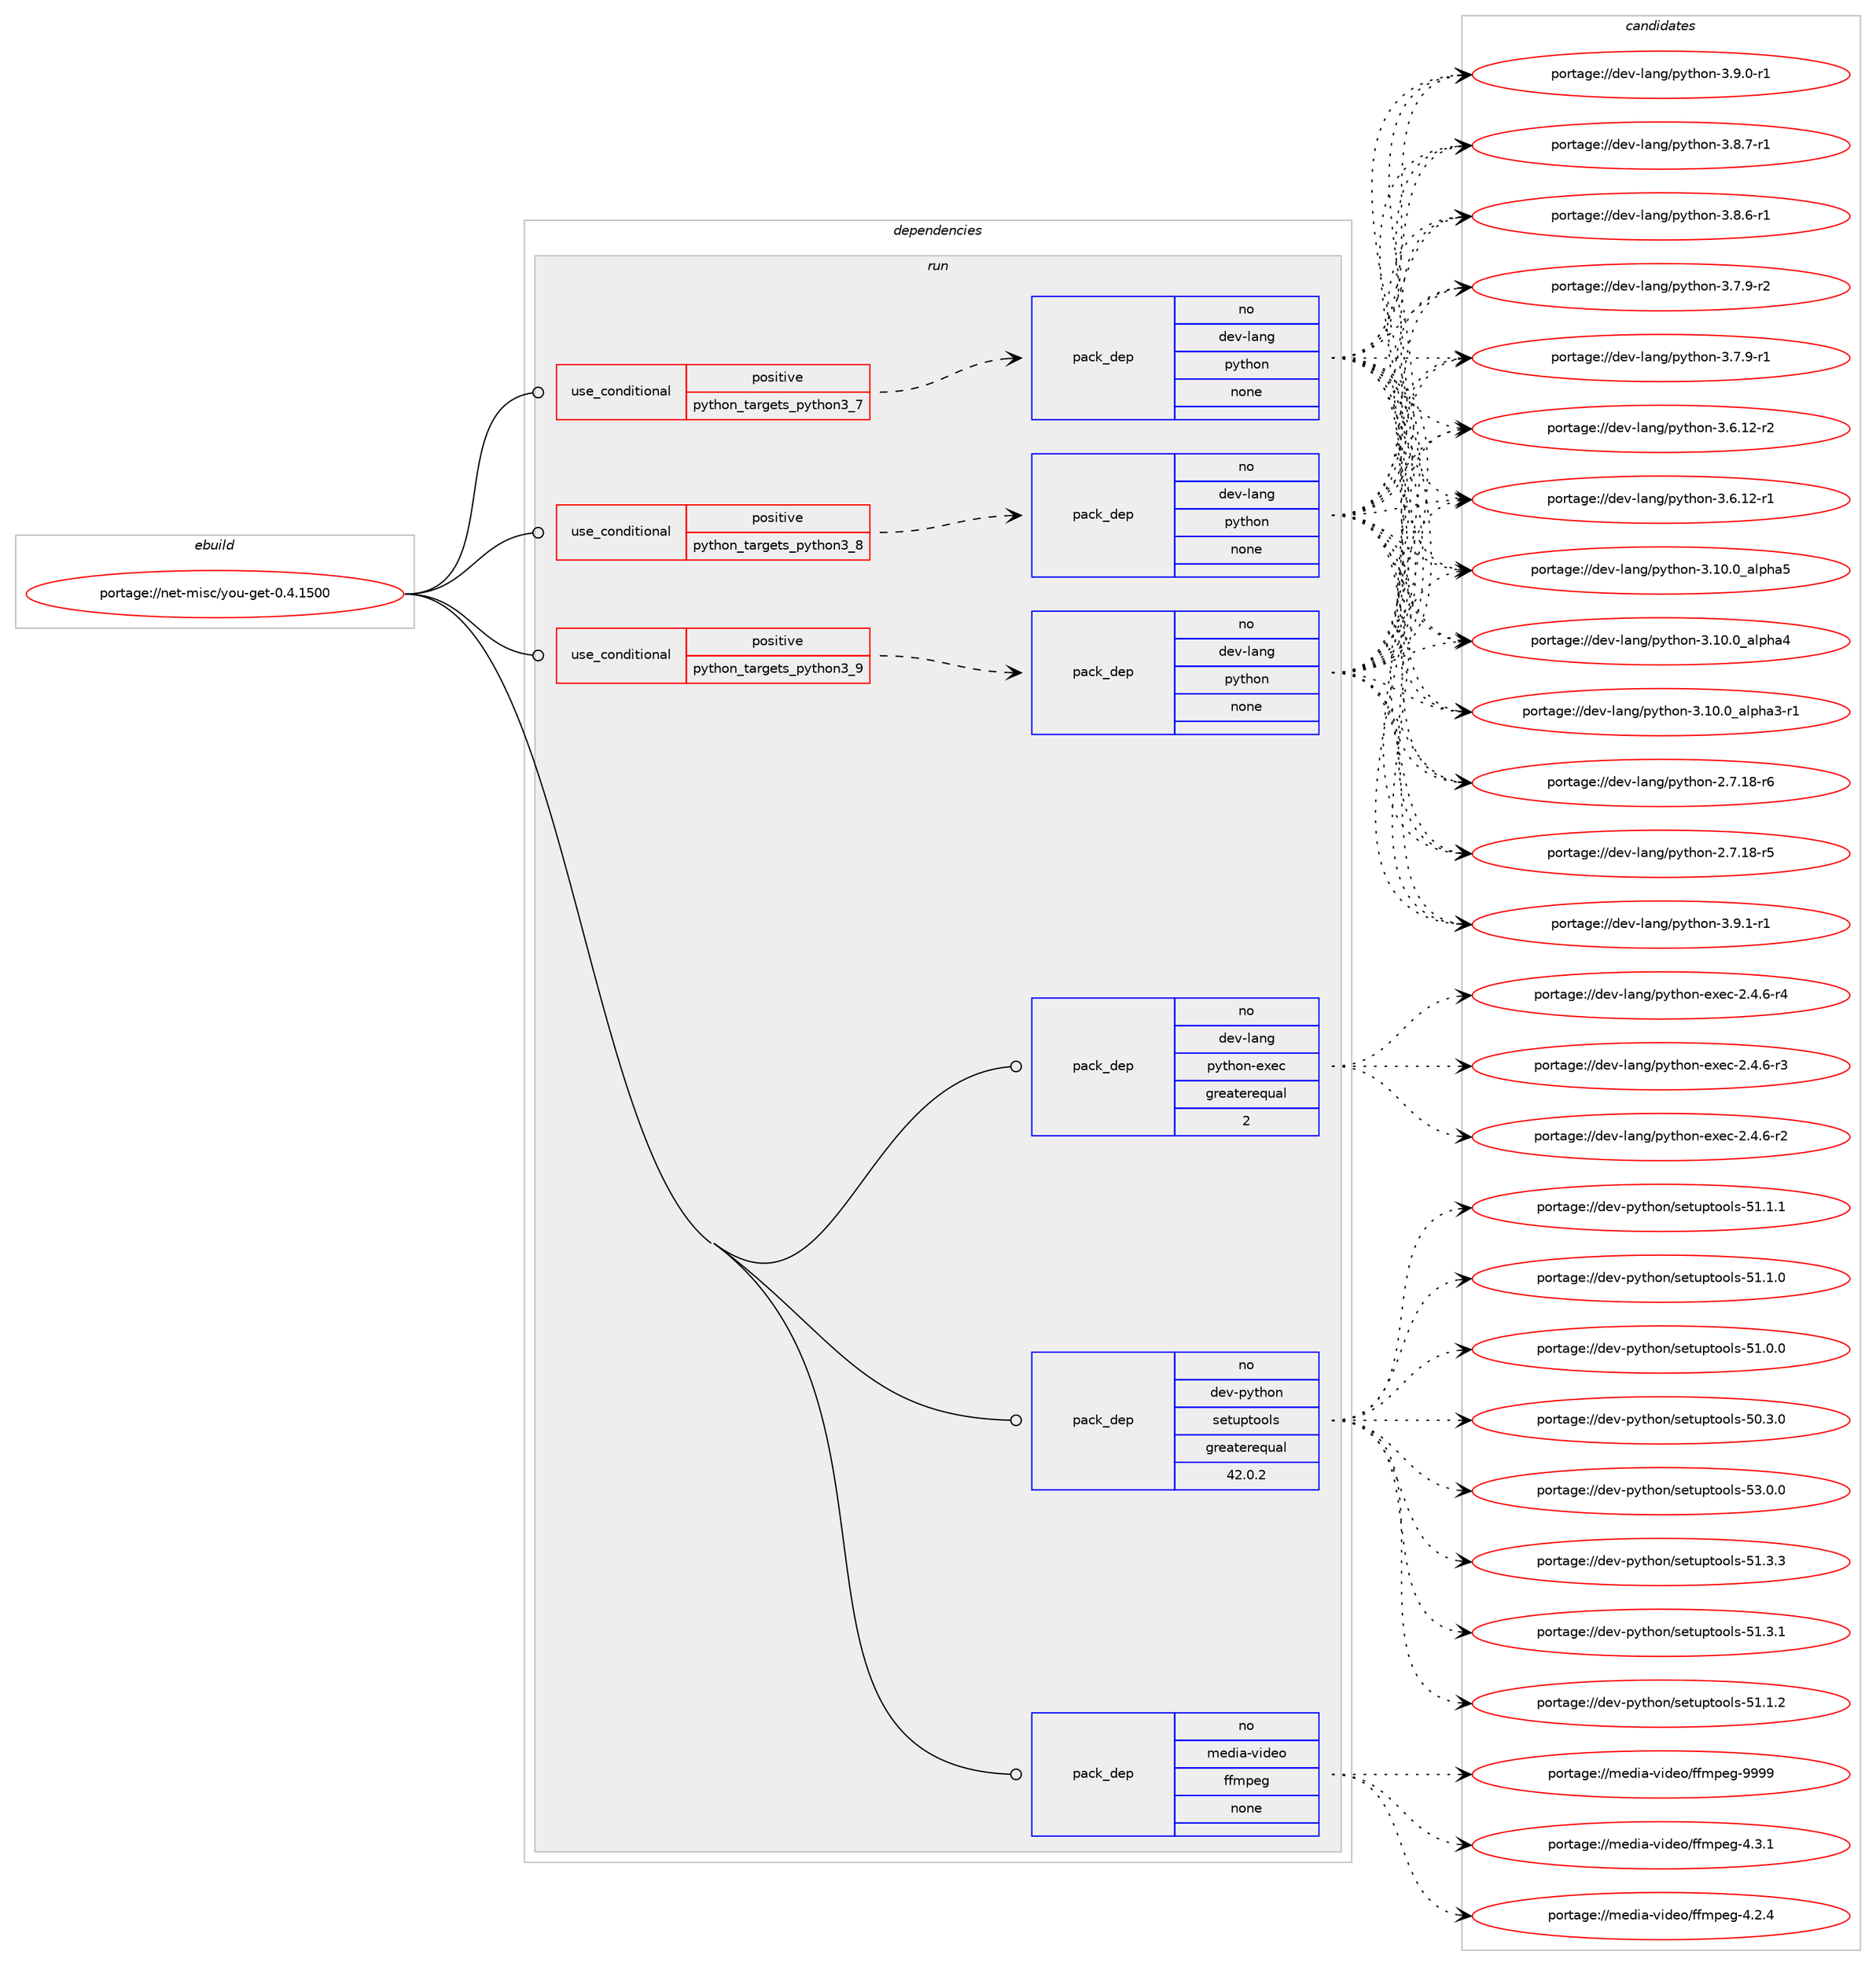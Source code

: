 digraph prolog {

# *************
# Graph options
# *************

newrank=true;
concentrate=true;
compound=true;
graph [rankdir=LR,fontname=Helvetica,fontsize=10,ranksep=1.5];#, ranksep=2.5, nodesep=0.2];
edge  [arrowhead=vee];
node  [fontname=Helvetica,fontsize=10];

# **********
# The ebuild
# **********

subgraph cluster_leftcol {
color=gray;
rank=same;
label=<<i>ebuild</i>>;
id [label="portage://net-misc/you-get-0.4.1500", color=red, width=4, href="../net-misc/you-get-0.4.1500.svg"];
}

# ****************
# The dependencies
# ****************

subgraph cluster_midcol {
color=gray;
label=<<i>dependencies</i>>;
subgraph cluster_compile {
fillcolor="#eeeeee";
style=filled;
label=<<i>compile</i>>;
}
subgraph cluster_compileandrun {
fillcolor="#eeeeee";
style=filled;
label=<<i>compile and run</i>>;
}
subgraph cluster_run {
fillcolor="#eeeeee";
style=filled;
label=<<i>run</i>>;
subgraph cond7063 {
dependency23105 [label=<<TABLE BORDER="0" CELLBORDER="1" CELLSPACING="0" CELLPADDING="4"><TR><TD ROWSPAN="3" CELLPADDING="10">use_conditional</TD></TR><TR><TD>positive</TD></TR><TR><TD>python_targets_python3_7</TD></TR></TABLE>>, shape=none, color=red];
subgraph pack15865 {
dependency23106 [label=<<TABLE BORDER="0" CELLBORDER="1" CELLSPACING="0" CELLPADDING="4" WIDTH="220"><TR><TD ROWSPAN="6" CELLPADDING="30">pack_dep</TD></TR><TR><TD WIDTH="110">no</TD></TR><TR><TD>dev-lang</TD></TR><TR><TD>python</TD></TR><TR><TD>none</TD></TR><TR><TD></TD></TR></TABLE>>, shape=none, color=blue];
}
dependency23105:e -> dependency23106:w [weight=20,style="dashed",arrowhead="vee"];
}
id:e -> dependency23105:w [weight=20,style="solid",arrowhead="odot"];
subgraph cond7064 {
dependency23107 [label=<<TABLE BORDER="0" CELLBORDER="1" CELLSPACING="0" CELLPADDING="4"><TR><TD ROWSPAN="3" CELLPADDING="10">use_conditional</TD></TR><TR><TD>positive</TD></TR><TR><TD>python_targets_python3_8</TD></TR></TABLE>>, shape=none, color=red];
subgraph pack15866 {
dependency23108 [label=<<TABLE BORDER="0" CELLBORDER="1" CELLSPACING="0" CELLPADDING="4" WIDTH="220"><TR><TD ROWSPAN="6" CELLPADDING="30">pack_dep</TD></TR><TR><TD WIDTH="110">no</TD></TR><TR><TD>dev-lang</TD></TR><TR><TD>python</TD></TR><TR><TD>none</TD></TR><TR><TD></TD></TR></TABLE>>, shape=none, color=blue];
}
dependency23107:e -> dependency23108:w [weight=20,style="dashed",arrowhead="vee"];
}
id:e -> dependency23107:w [weight=20,style="solid",arrowhead="odot"];
subgraph cond7065 {
dependency23109 [label=<<TABLE BORDER="0" CELLBORDER="1" CELLSPACING="0" CELLPADDING="4"><TR><TD ROWSPAN="3" CELLPADDING="10">use_conditional</TD></TR><TR><TD>positive</TD></TR><TR><TD>python_targets_python3_9</TD></TR></TABLE>>, shape=none, color=red];
subgraph pack15867 {
dependency23110 [label=<<TABLE BORDER="0" CELLBORDER="1" CELLSPACING="0" CELLPADDING="4" WIDTH="220"><TR><TD ROWSPAN="6" CELLPADDING="30">pack_dep</TD></TR><TR><TD WIDTH="110">no</TD></TR><TR><TD>dev-lang</TD></TR><TR><TD>python</TD></TR><TR><TD>none</TD></TR><TR><TD></TD></TR></TABLE>>, shape=none, color=blue];
}
dependency23109:e -> dependency23110:w [weight=20,style="dashed",arrowhead="vee"];
}
id:e -> dependency23109:w [weight=20,style="solid",arrowhead="odot"];
subgraph pack15868 {
dependency23111 [label=<<TABLE BORDER="0" CELLBORDER="1" CELLSPACING="0" CELLPADDING="4" WIDTH="220"><TR><TD ROWSPAN="6" CELLPADDING="30">pack_dep</TD></TR><TR><TD WIDTH="110">no</TD></TR><TR><TD>dev-lang</TD></TR><TR><TD>python-exec</TD></TR><TR><TD>greaterequal</TD></TR><TR><TD>2</TD></TR></TABLE>>, shape=none, color=blue];
}
id:e -> dependency23111:w [weight=20,style="solid",arrowhead="odot"];
subgraph pack15869 {
dependency23112 [label=<<TABLE BORDER="0" CELLBORDER="1" CELLSPACING="0" CELLPADDING="4" WIDTH="220"><TR><TD ROWSPAN="6" CELLPADDING="30">pack_dep</TD></TR><TR><TD WIDTH="110">no</TD></TR><TR><TD>dev-python</TD></TR><TR><TD>setuptools</TD></TR><TR><TD>greaterequal</TD></TR><TR><TD>42.0.2</TD></TR></TABLE>>, shape=none, color=blue];
}
id:e -> dependency23112:w [weight=20,style="solid",arrowhead="odot"];
subgraph pack15870 {
dependency23113 [label=<<TABLE BORDER="0" CELLBORDER="1" CELLSPACING="0" CELLPADDING="4" WIDTH="220"><TR><TD ROWSPAN="6" CELLPADDING="30">pack_dep</TD></TR><TR><TD WIDTH="110">no</TD></TR><TR><TD>media-video</TD></TR><TR><TD>ffmpeg</TD></TR><TR><TD>none</TD></TR><TR><TD></TD></TR></TABLE>>, shape=none, color=blue];
}
id:e -> dependency23113:w [weight=20,style="solid",arrowhead="odot"];
}
}

# **************
# The candidates
# **************

subgraph cluster_choices {
rank=same;
color=gray;
label=<<i>candidates</i>>;

subgraph choice15865 {
color=black;
nodesep=1;
choice1001011184510897110103471121211161041111104551465746494511449 [label="portage://dev-lang/python-3.9.1-r1", color=red, width=4,href="../dev-lang/python-3.9.1-r1.svg"];
choice1001011184510897110103471121211161041111104551465746484511449 [label="portage://dev-lang/python-3.9.0-r1", color=red, width=4,href="../dev-lang/python-3.9.0-r1.svg"];
choice1001011184510897110103471121211161041111104551465646554511449 [label="portage://dev-lang/python-3.8.7-r1", color=red, width=4,href="../dev-lang/python-3.8.7-r1.svg"];
choice1001011184510897110103471121211161041111104551465646544511449 [label="portage://dev-lang/python-3.8.6-r1", color=red, width=4,href="../dev-lang/python-3.8.6-r1.svg"];
choice1001011184510897110103471121211161041111104551465546574511450 [label="portage://dev-lang/python-3.7.9-r2", color=red, width=4,href="../dev-lang/python-3.7.9-r2.svg"];
choice1001011184510897110103471121211161041111104551465546574511449 [label="portage://dev-lang/python-3.7.9-r1", color=red, width=4,href="../dev-lang/python-3.7.9-r1.svg"];
choice100101118451089711010347112121116104111110455146544649504511450 [label="portage://dev-lang/python-3.6.12-r2", color=red, width=4,href="../dev-lang/python-3.6.12-r2.svg"];
choice100101118451089711010347112121116104111110455146544649504511449 [label="portage://dev-lang/python-3.6.12-r1", color=red, width=4,href="../dev-lang/python-3.6.12-r1.svg"];
choice1001011184510897110103471121211161041111104551464948464895971081121049753 [label="portage://dev-lang/python-3.10.0_alpha5", color=red, width=4,href="../dev-lang/python-3.10.0_alpha5.svg"];
choice1001011184510897110103471121211161041111104551464948464895971081121049752 [label="portage://dev-lang/python-3.10.0_alpha4", color=red, width=4,href="../dev-lang/python-3.10.0_alpha4.svg"];
choice10010111845108971101034711212111610411111045514649484648959710811210497514511449 [label="portage://dev-lang/python-3.10.0_alpha3-r1", color=red, width=4,href="../dev-lang/python-3.10.0_alpha3-r1.svg"];
choice100101118451089711010347112121116104111110455046554649564511454 [label="portage://dev-lang/python-2.7.18-r6", color=red, width=4,href="../dev-lang/python-2.7.18-r6.svg"];
choice100101118451089711010347112121116104111110455046554649564511453 [label="portage://dev-lang/python-2.7.18-r5", color=red, width=4,href="../dev-lang/python-2.7.18-r5.svg"];
dependency23106:e -> choice1001011184510897110103471121211161041111104551465746494511449:w [style=dotted,weight="100"];
dependency23106:e -> choice1001011184510897110103471121211161041111104551465746484511449:w [style=dotted,weight="100"];
dependency23106:e -> choice1001011184510897110103471121211161041111104551465646554511449:w [style=dotted,weight="100"];
dependency23106:e -> choice1001011184510897110103471121211161041111104551465646544511449:w [style=dotted,weight="100"];
dependency23106:e -> choice1001011184510897110103471121211161041111104551465546574511450:w [style=dotted,weight="100"];
dependency23106:e -> choice1001011184510897110103471121211161041111104551465546574511449:w [style=dotted,weight="100"];
dependency23106:e -> choice100101118451089711010347112121116104111110455146544649504511450:w [style=dotted,weight="100"];
dependency23106:e -> choice100101118451089711010347112121116104111110455146544649504511449:w [style=dotted,weight="100"];
dependency23106:e -> choice1001011184510897110103471121211161041111104551464948464895971081121049753:w [style=dotted,weight="100"];
dependency23106:e -> choice1001011184510897110103471121211161041111104551464948464895971081121049752:w [style=dotted,weight="100"];
dependency23106:e -> choice10010111845108971101034711212111610411111045514649484648959710811210497514511449:w [style=dotted,weight="100"];
dependency23106:e -> choice100101118451089711010347112121116104111110455046554649564511454:w [style=dotted,weight="100"];
dependency23106:e -> choice100101118451089711010347112121116104111110455046554649564511453:w [style=dotted,weight="100"];
}
subgraph choice15866 {
color=black;
nodesep=1;
choice1001011184510897110103471121211161041111104551465746494511449 [label="portage://dev-lang/python-3.9.1-r1", color=red, width=4,href="../dev-lang/python-3.9.1-r1.svg"];
choice1001011184510897110103471121211161041111104551465746484511449 [label="portage://dev-lang/python-3.9.0-r1", color=red, width=4,href="../dev-lang/python-3.9.0-r1.svg"];
choice1001011184510897110103471121211161041111104551465646554511449 [label="portage://dev-lang/python-3.8.7-r1", color=red, width=4,href="../dev-lang/python-3.8.7-r1.svg"];
choice1001011184510897110103471121211161041111104551465646544511449 [label="portage://dev-lang/python-3.8.6-r1", color=red, width=4,href="../dev-lang/python-3.8.6-r1.svg"];
choice1001011184510897110103471121211161041111104551465546574511450 [label="portage://dev-lang/python-3.7.9-r2", color=red, width=4,href="../dev-lang/python-3.7.9-r2.svg"];
choice1001011184510897110103471121211161041111104551465546574511449 [label="portage://dev-lang/python-3.7.9-r1", color=red, width=4,href="../dev-lang/python-3.7.9-r1.svg"];
choice100101118451089711010347112121116104111110455146544649504511450 [label="portage://dev-lang/python-3.6.12-r2", color=red, width=4,href="../dev-lang/python-3.6.12-r2.svg"];
choice100101118451089711010347112121116104111110455146544649504511449 [label="portage://dev-lang/python-3.6.12-r1", color=red, width=4,href="../dev-lang/python-3.6.12-r1.svg"];
choice1001011184510897110103471121211161041111104551464948464895971081121049753 [label="portage://dev-lang/python-3.10.0_alpha5", color=red, width=4,href="../dev-lang/python-3.10.0_alpha5.svg"];
choice1001011184510897110103471121211161041111104551464948464895971081121049752 [label="portage://dev-lang/python-3.10.0_alpha4", color=red, width=4,href="../dev-lang/python-3.10.0_alpha4.svg"];
choice10010111845108971101034711212111610411111045514649484648959710811210497514511449 [label="portage://dev-lang/python-3.10.0_alpha3-r1", color=red, width=4,href="../dev-lang/python-3.10.0_alpha3-r1.svg"];
choice100101118451089711010347112121116104111110455046554649564511454 [label="portage://dev-lang/python-2.7.18-r6", color=red, width=4,href="../dev-lang/python-2.7.18-r6.svg"];
choice100101118451089711010347112121116104111110455046554649564511453 [label="portage://dev-lang/python-2.7.18-r5", color=red, width=4,href="../dev-lang/python-2.7.18-r5.svg"];
dependency23108:e -> choice1001011184510897110103471121211161041111104551465746494511449:w [style=dotted,weight="100"];
dependency23108:e -> choice1001011184510897110103471121211161041111104551465746484511449:w [style=dotted,weight="100"];
dependency23108:e -> choice1001011184510897110103471121211161041111104551465646554511449:w [style=dotted,weight="100"];
dependency23108:e -> choice1001011184510897110103471121211161041111104551465646544511449:w [style=dotted,weight="100"];
dependency23108:e -> choice1001011184510897110103471121211161041111104551465546574511450:w [style=dotted,weight="100"];
dependency23108:e -> choice1001011184510897110103471121211161041111104551465546574511449:w [style=dotted,weight="100"];
dependency23108:e -> choice100101118451089711010347112121116104111110455146544649504511450:w [style=dotted,weight="100"];
dependency23108:e -> choice100101118451089711010347112121116104111110455146544649504511449:w [style=dotted,weight="100"];
dependency23108:e -> choice1001011184510897110103471121211161041111104551464948464895971081121049753:w [style=dotted,weight="100"];
dependency23108:e -> choice1001011184510897110103471121211161041111104551464948464895971081121049752:w [style=dotted,weight="100"];
dependency23108:e -> choice10010111845108971101034711212111610411111045514649484648959710811210497514511449:w [style=dotted,weight="100"];
dependency23108:e -> choice100101118451089711010347112121116104111110455046554649564511454:w [style=dotted,weight="100"];
dependency23108:e -> choice100101118451089711010347112121116104111110455046554649564511453:w [style=dotted,weight="100"];
}
subgraph choice15867 {
color=black;
nodesep=1;
choice1001011184510897110103471121211161041111104551465746494511449 [label="portage://dev-lang/python-3.9.1-r1", color=red, width=4,href="../dev-lang/python-3.9.1-r1.svg"];
choice1001011184510897110103471121211161041111104551465746484511449 [label="portage://dev-lang/python-3.9.0-r1", color=red, width=4,href="../dev-lang/python-3.9.0-r1.svg"];
choice1001011184510897110103471121211161041111104551465646554511449 [label="portage://dev-lang/python-3.8.7-r1", color=red, width=4,href="../dev-lang/python-3.8.7-r1.svg"];
choice1001011184510897110103471121211161041111104551465646544511449 [label="portage://dev-lang/python-3.8.6-r1", color=red, width=4,href="../dev-lang/python-3.8.6-r1.svg"];
choice1001011184510897110103471121211161041111104551465546574511450 [label="portage://dev-lang/python-3.7.9-r2", color=red, width=4,href="../dev-lang/python-3.7.9-r2.svg"];
choice1001011184510897110103471121211161041111104551465546574511449 [label="portage://dev-lang/python-3.7.9-r1", color=red, width=4,href="../dev-lang/python-3.7.9-r1.svg"];
choice100101118451089711010347112121116104111110455146544649504511450 [label="portage://dev-lang/python-3.6.12-r2", color=red, width=4,href="../dev-lang/python-3.6.12-r2.svg"];
choice100101118451089711010347112121116104111110455146544649504511449 [label="portage://dev-lang/python-3.6.12-r1", color=red, width=4,href="../dev-lang/python-3.6.12-r1.svg"];
choice1001011184510897110103471121211161041111104551464948464895971081121049753 [label="portage://dev-lang/python-3.10.0_alpha5", color=red, width=4,href="../dev-lang/python-3.10.0_alpha5.svg"];
choice1001011184510897110103471121211161041111104551464948464895971081121049752 [label="portage://dev-lang/python-3.10.0_alpha4", color=red, width=4,href="../dev-lang/python-3.10.0_alpha4.svg"];
choice10010111845108971101034711212111610411111045514649484648959710811210497514511449 [label="portage://dev-lang/python-3.10.0_alpha3-r1", color=red, width=4,href="../dev-lang/python-3.10.0_alpha3-r1.svg"];
choice100101118451089711010347112121116104111110455046554649564511454 [label="portage://dev-lang/python-2.7.18-r6", color=red, width=4,href="../dev-lang/python-2.7.18-r6.svg"];
choice100101118451089711010347112121116104111110455046554649564511453 [label="portage://dev-lang/python-2.7.18-r5", color=red, width=4,href="../dev-lang/python-2.7.18-r5.svg"];
dependency23110:e -> choice1001011184510897110103471121211161041111104551465746494511449:w [style=dotted,weight="100"];
dependency23110:e -> choice1001011184510897110103471121211161041111104551465746484511449:w [style=dotted,weight="100"];
dependency23110:e -> choice1001011184510897110103471121211161041111104551465646554511449:w [style=dotted,weight="100"];
dependency23110:e -> choice1001011184510897110103471121211161041111104551465646544511449:w [style=dotted,weight="100"];
dependency23110:e -> choice1001011184510897110103471121211161041111104551465546574511450:w [style=dotted,weight="100"];
dependency23110:e -> choice1001011184510897110103471121211161041111104551465546574511449:w [style=dotted,weight="100"];
dependency23110:e -> choice100101118451089711010347112121116104111110455146544649504511450:w [style=dotted,weight="100"];
dependency23110:e -> choice100101118451089711010347112121116104111110455146544649504511449:w [style=dotted,weight="100"];
dependency23110:e -> choice1001011184510897110103471121211161041111104551464948464895971081121049753:w [style=dotted,weight="100"];
dependency23110:e -> choice1001011184510897110103471121211161041111104551464948464895971081121049752:w [style=dotted,weight="100"];
dependency23110:e -> choice10010111845108971101034711212111610411111045514649484648959710811210497514511449:w [style=dotted,weight="100"];
dependency23110:e -> choice100101118451089711010347112121116104111110455046554649564511454:w [style=dotted,weight="100"];
dependency23110:e -> choice100101118451089711010347112121116104111110455046554649564511453:w [style=dotted,weight="100"];
}
subgraph choice15868 {
color=black;
nodesep=1;
choice10010111845108971101034711212111610411111045101120101994550465246544511452 [label="portage://dev-lang/python-exec-2.4.6-r4", color=red, width=4,href="../dev-lang/python-exec-2.4.6-r4.svg"];
choice10010111845108971101034711212111610411111045101120101994550465246544511451 [label="portage://dev-lang/python-exec-2.4.6-r3", color=red, width=4,href="../dev-lang/python-exec-2.4.6-r3.svg"];
choice10010111845108971101034711212111610411111045101120101994550465246544511450 [label="portage://dev-lang/python-exec-2.4.6-r2", color=red, width=4,href="../dev-lang/python-exec-2.4.6-r2.svg"];
dependency23111:e -> choice10010111845108971101034711212111610411111045101120101994550465246544511452:w [style=dotted,weight="100"];
dependency23111:e -> choice10010111845108971101034711212111610411111045101120101994550465246544511451:w [style=dotted,weight="100"];
dependency23111:e -> choice10010111845108971101034711212111610411111045101120101994550465246544511450:w [style=dotted,weight="100"];
}
subgraph choice15869 {
color=black;
nodesep=1;
choice100101118451121211161041111104711510111611711211611111110811545535146484648 [label="portage://dev-python/setuptools-53.0.0", color=red, width=4,href="../dev-python/setuptools-53.0.0.svg"];
choice100101118451121211161041111104711510111611711211611111110811545534946514651 [label="portage://dev-python/setuptools-51.3.3", color=red, width=4,href="../dev-python/setuptools-51.3.3.svg"];
choice100101118451121211161041111104711510111611711211611111110811545534946514649 [label="portage://dev-python/setuptools-51.3.1", color=red, width=4,href="../dev-python/setuptools-51.3.1.svg"];
choice100101118451121211161041111104711510111611711211611111110811545534946494650 [label="portage://dev-python/setuptools-51.1.2", color=red, width=4,href="../dev-python/setuptools-51.1.2.svg"];
choice100101118451121211161041111104711510111611711211611111110811545534946494649 [label="portage://dev-python/setuptools-51.1.1", color=red, width=4,href="../dev-python/setuptools-51.1.1.svg"];
choice100101118451121211161041111104711510111611711211611111110811545534946494648 [label="portage://dev-python/setuptools-51.1.0", color=red, width=4,href="../dev-python/setuptools-51.1.0.svg"];
choice100101118451121211161041111104711510111611711211611111110811545534946484648 [label="portage://dev-python/setuptools-51.0.0", color=red, width=4,href="../dev-python/setuptools-51.0.0.svg"];
choice100101118451121211161041111104711510111611711211611111110811545534846514648 [label="portage://dev-python/setuptools-50.3.0", color=red, width=4,href="../dev-python/setuptools-50.3.0.svg"];
dependency23112:e -> choice100101118451121211161041111104711510111611711211611111110811545535146484648:w [style=dotted,weight="100"];
dependency23112:e -> choice100101118451121211161041111104711510111611711211611111110811545534946514651:w [style=dotted,weight="100"];
dependency23112:e -> choice100101118451121211161041111104711510111611711211611111110811545534946514649:w [style=dotted,weight="100"];
dependency23112:e -> choice100101118451121211161041111104711510111611711211611111110811545534946494650:w [style=dotted,weight="100"];
dependency23112:e -> choice100101118451121211161041111104711510111611711211611111110811545534946494649:w [style=dotted,weight="100"];
dependency23112:e -> choice100101118451121211161041111104711510111611711211611111110811545534946494648:w [style=dotted,weight="100"];
dependency23112:e -> choice100101118451121211161041111104711510111611711211611111110811545534946484648:w [style=dotted,weight="100"];
dependency23112:e -> choice100101118451121211161041111104711510111611711211611111110811545534846514648:w [style=dotted,weight="100"];
}
subgraph choice15870 {
color=black;
nodesep=1;
choice1091011001059745118105100101111471021021091121011034557575757 [label="portage://media-video/ffmpeg-9999", color=red, width=4,href="../media-video/ffmpeg-9999.svg"];
choice109101100105974511810510010111147102102109112101103455246514649 [label="portage://media-video/ffmpeg-4.3.1", color=red, width=4,href="../media-video/ffmpeg-4.3.1.svg"];
choice109101100105974511810510010111147102102109112101103455246504652 [label="portage://media-video/ffmpeg-4.2.4", color=red, width=4,href="../media-video/ffmpeg-4.2.4.svg"];
dependency23113:e -> choice1091011001059745118105100101111471021021091121011034557575757:w [style=dotted,weight="100"];
dependency23113:e -> choice109101100105974511810510010111147102102109112101103455246514649:w [style=dotted,weight="100"];
dependency23113:e -> choice109101100105974511810510010111147102102109112101103455246504652:w [style=dotted,weight="100"];
}
}

}
